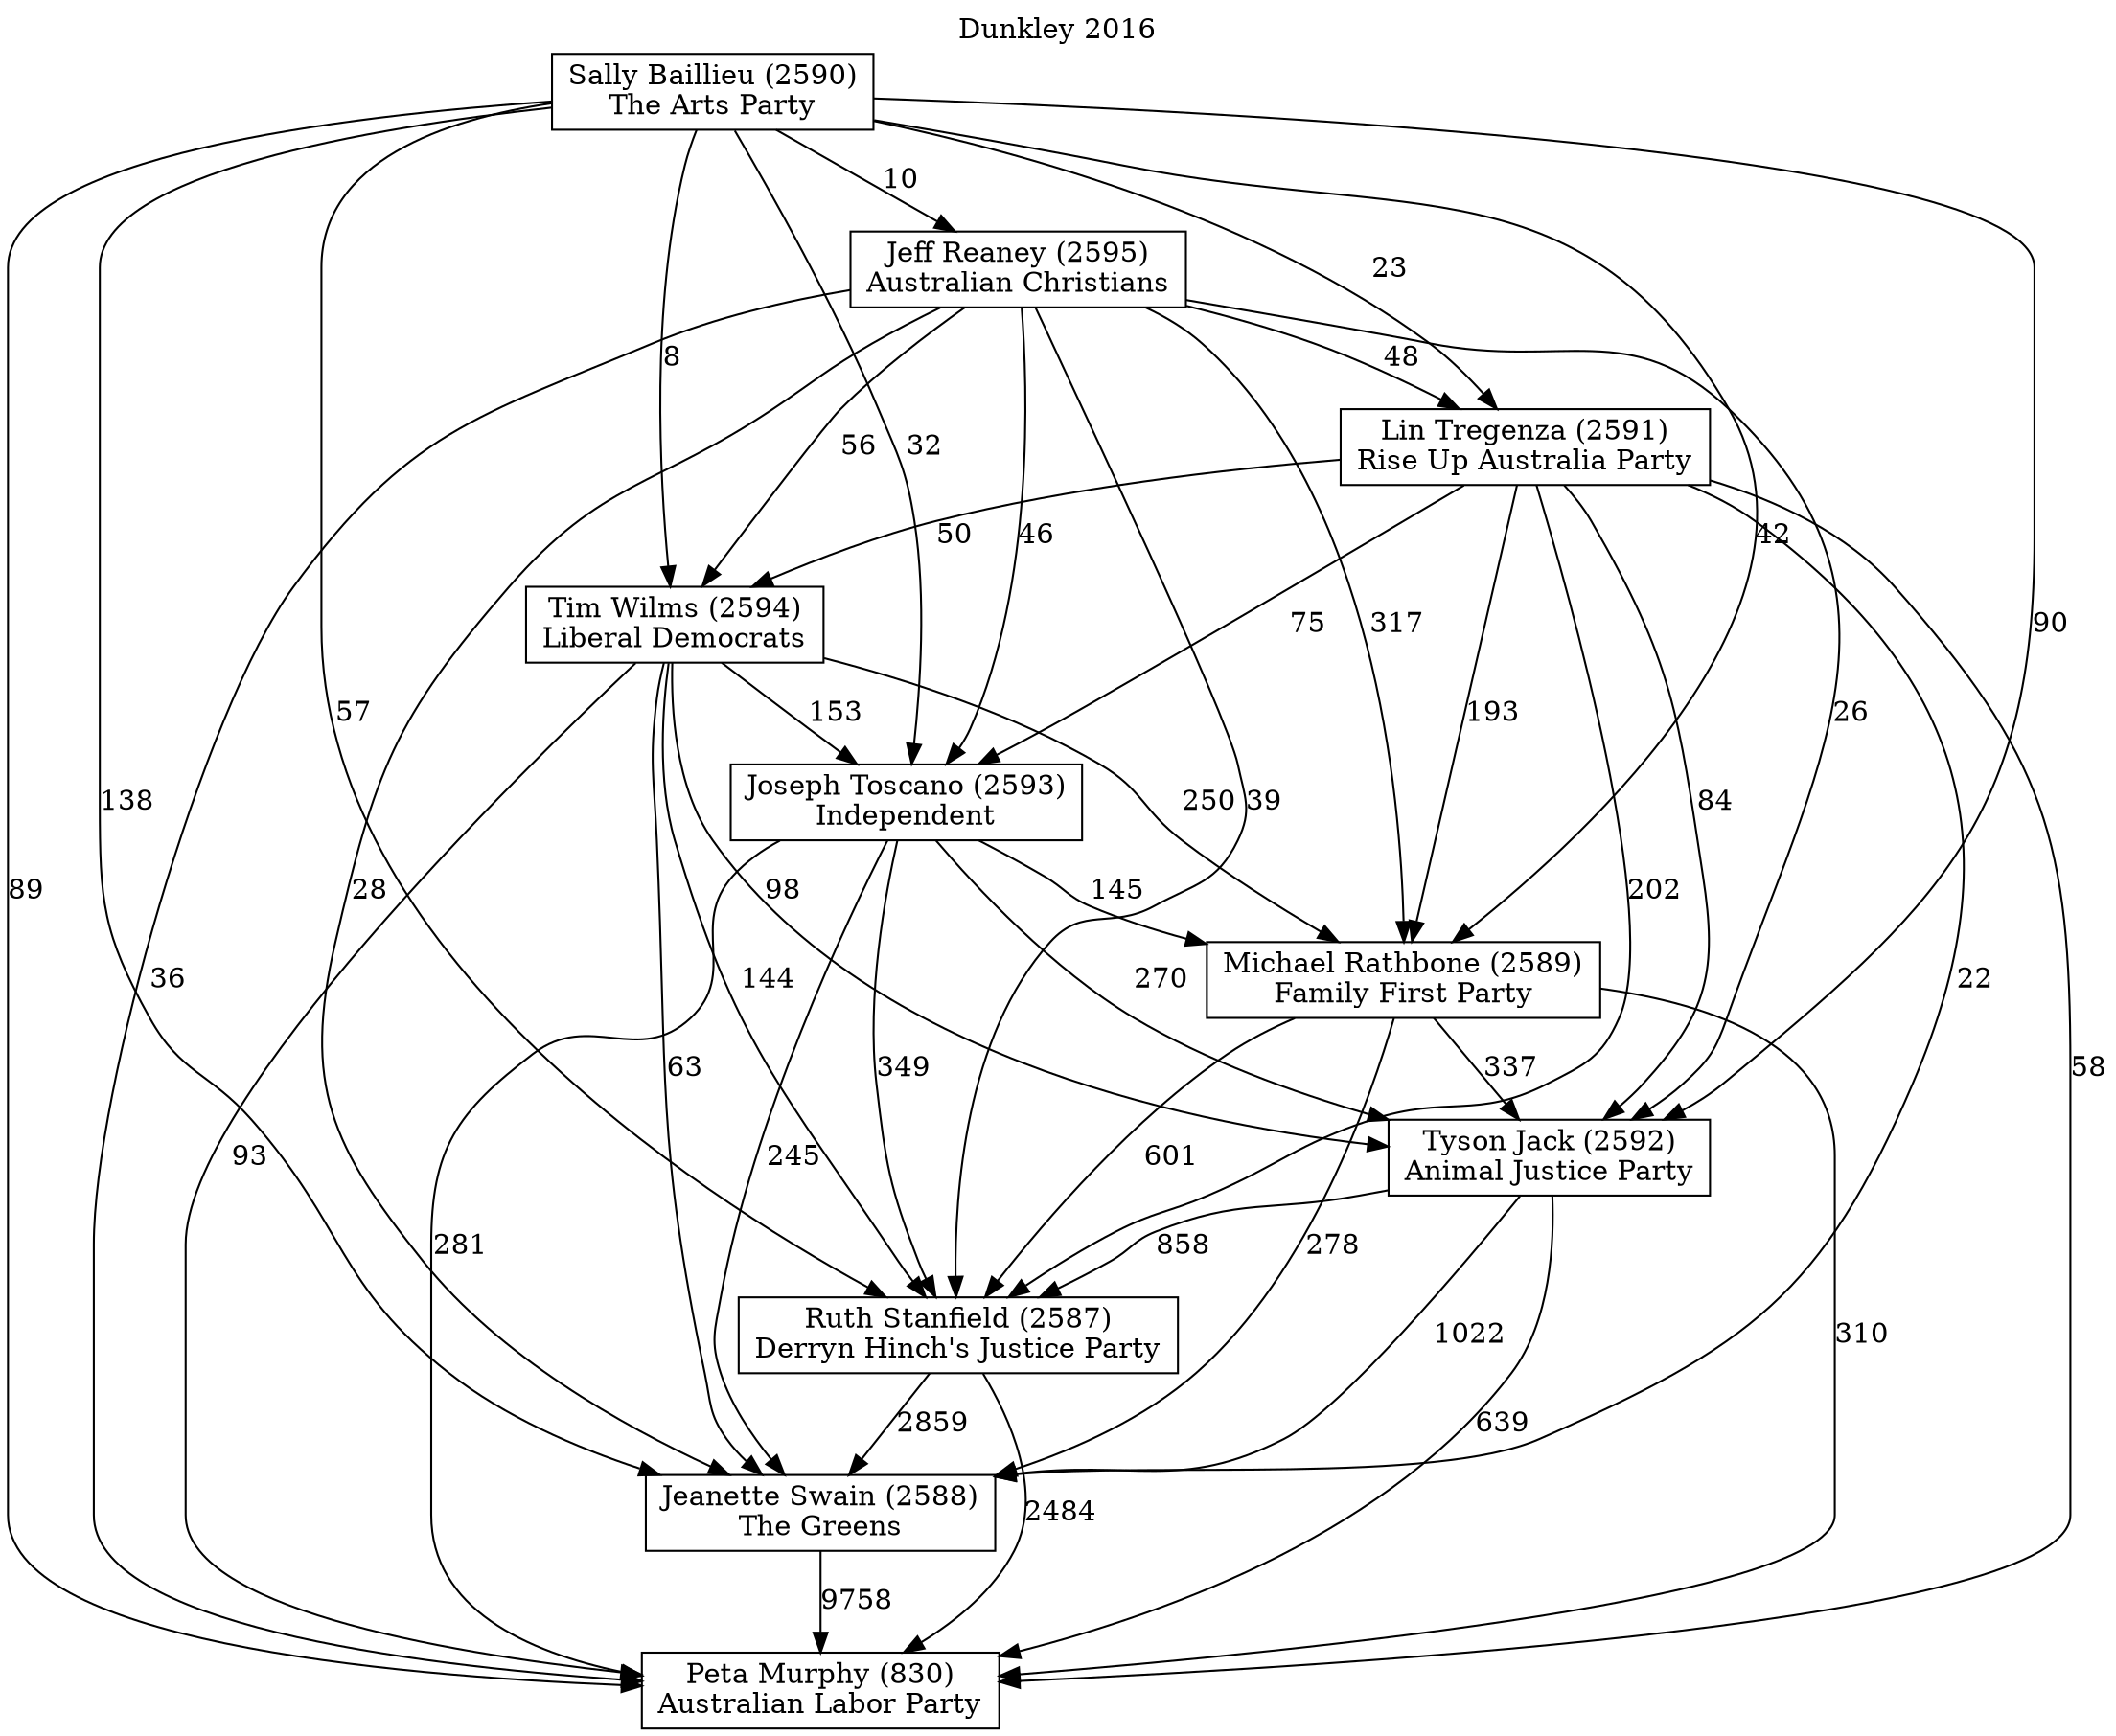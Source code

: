 // House preference flow
digraph "Peta Murphy (830)_Dunkley_2016" {
	graph [label="Dunkley 2016" labelloc=t mclimit=10]
	node [shape=box]
	"Sally Baillieu (2590)" [label="Sally Baillieu (2590)
The Arts Party"]
	"Peta Murphy (830)" [label="Peta Murphy (830)
Australian Labor Party"]
	"Tim Wilms (2594)" [label="Tim Wilms (2594)
Liberal Democrats"]
	"Tyson Jack (2592)" [label="Tyson Jack (2592)
Animal Justice Party"]
	"Ruth Stanfield (2587)" [label="Ruth Stanfield (2587)
Derryn Hinch's Justice Party"]
	"Joseph Toscano (2593)" [label="Joseph Toscano (2593)
Independent"]
	"Michael Rathbone (2589)" [label="Michael Rathbone (2589)
Family First Party"]
	"Jeff Reaney (2595)" [label="Jeff Reaney (2595)
Australian Christians"]
	"Lin Tregenza (2591)" [label="Lin Tregenza (2591)
Rise Up Australia Party"]
	"Jeanette Swain (2588)" [label="Jeanette Swain (2588)
The Greens"]
	"Tim Wilms (2594)" -> "Jeanette Swain (2588)" [label=63]
	"Tim Wilms (2594)" -> "Ruth Stanfield (2587)" [label=144]
	"Lin Tregenza (2591)" -> "Ruth Stanfield (2587)" [label=202]
	"Lin Tregenza (2591)" -> "Tyson Jack (2592)" [label=84]
	"Tim Wilms (2594)" -> "Tyson Jack (2592)" [label=98]
	"Ruth Stanfield (2587)" -> "Peta Murphy (830)" [label=2484]
	"Lin Tregenza (2591)" -> "Peta Murphy (830)" [label=58]
	"Lin Tregenza (2591)" -> "Joseph Toscano (2593)" [label=75]
	"Tim Wilms (2594)" -> "Joseph Toscano (2593)" [label=153]
	"Joseph Toscano (2593)" -> "Jeanette Swain (2588)" [label=245]
	"Jeff Reaney (2595)" -> "Tim Wilms (2594)" [label=56]
	"Sally Baillieu (2590)" -> "Tim Wilms (2594)" [label=8]
	"Joseph Toscano (2593)" -> "Peta Murphy (830)" [label=281]
	"Joseph Toscano (2593)" -> "Michael Rathbone (2589)" [label=145]
	"Jeff Reaney (2595)" -> "Tyson Jack (2592)" [label=26]
	"Sally Baillieu (2590)" -> "Michael Rathbone (2589)" [label=42]
	"Ruth Stanfield (2587)" -> "Jeanette Swain (2588)" [label=2859]
	"Michael Rathbone (2589)" -> "Jeanette Swain (2588)" [label=278]
	"Sally Baillieu (2590)" -> "Lin Tregenza (2591)" [label=23]
	"Jeff Reaney (2595)" -> "Peta Murphy (830)" [label=36]
	"Jeff Reaney (2595)" -> "Lin Tregenza (2591)" [label=48]
	"Tyson Jack (2592)" -> "Jeanette Swain (2588)" [label=1022]
	"Jeff Reaney (2595)" -> "Ruth Stanfield (2587)" [label=39]
	"Lin Tregenza (2591)" -> "Jeanette Swain (2588)" [label=22]
	"Tim Wilms (2594)" -> "Peta Murphy (830)" [label=93]
	"Tyson Jack (2592)" -> "Peta Murphy (830)" [label=639]
	"Tyson Jack (2592)" -> "Ruth Stanfield (2587)" [label=858]
	"Jeff Reaney (2595)" -> "Michael Rathbone (2589)" [label=317]
	"Sally Baillieu (2590)" -> "Ruth Stanfield (2587)" [label=57]
	"Sally Baillieu (2590)" -> "Tyson Jack (2592)" [label=90]
	"Tim Wilms (2594)" -> "Michael Rathbone (2589)" [label=250]
	"Michael Rathbone (2589)" -> "Ruth Stanfield (2587)" [label=601]
	"Jeanette Swain (2588)" -> "Peta Murphy (830)" [label=9758]
	"Joseph Toscano (2593)" -> "Tyson Jack (2592)" [label=270]
	"Jeff Reaney (2595)" -> "Joseph Toscano (2593)" [label=46]
	"Joseph Toscano (2593)" -> "Ruth Stanfield (2587)" [label=349]
	"Sally Baillieu (2590)" -> "Jeanette Swain (2588)" [label=138]
	"Jeff Reaney (2595)" -> "Jeanette Swain (2588)" [label=28]
	"Michael Rathbone (2589)" -> "Peta Murphy (830)" [label=310]
	"Michael Rathbone (2589)" -> "Tyson Jack (2592)" [label=337]
	"Sally Baillieu (2590)" -> "Peta Murphy (830)" [label=89]
	"Lin Tregenza (2591)" -> "Michael Rathbone (2589)" [label=193]
	"Lin Tregenza (2591)" -> "Tim Wilms (2594)" [label=50]
	"Sally Baillieu (2590)" -> "Jeff Reaney (2595)" [label=10]
	"Sally Baillieu (2590)" -> "Joseph Toscano (2593)" [label=32]
}
